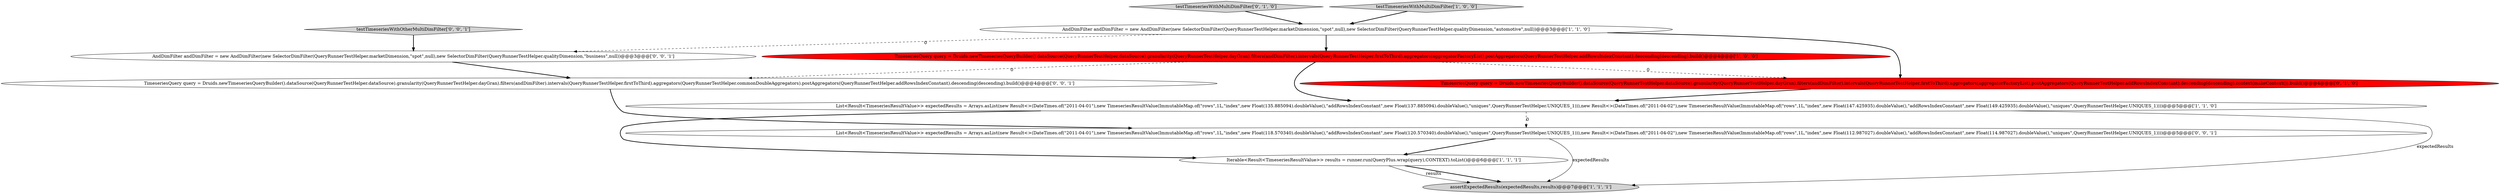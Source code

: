 digraph {
11 [style = filled, label = "AndDimFilter andDimFilter = new AndDimFilter(new SelectorDimFilter(QueryRunnerTestHelper.marketDimension,\"spot\",null),new SelectorDimFilter(QueryRunnerTestHelper.qualityDimension,\"business\",null))@@@3@@@['0', '0', '1']", fillcolor = white, shape = ellipse image = "AAA0AAABBB3BBB"];
9 [style = filled, label = "testTimeseriesWithOtherMultiDimFilter['0', '0', '1']", fillcolor = lightgray, shape = diamond image = "AAA0AAABBB3BBB"];
6 [style = filled, label = "TimeseriesQuery query = Druids.newTimeseriesQueryBuilder().dataSource(QueryRunnerTestHelper.dataSource).granularity(QueryRunnerTestHelper.dayGran).filters(andDimFilter).intervals(QueryRunnerTestHelper.firstToThird).aggregators(aggregatorFactoryList).postAggregators(QueryRunnerTestHelper.addRowsIndexConstant).descending(descending).context(makeContext()).build()@@@4@@@['0', '1', '0']", fillcolor = red, shape = ellipse image = "AAA1AAABBB2BBB"];
8 [style = filled, label = "List<Result<TimeseriesResultValue>> expectedResults = Arrays.asList(new Result<>(DateTimes.of(\"2011-04-01\"),new TimeseriesResultValue(ImmutableMap.of(\"rows\",1L,\"index\",new Float(118.570340).doubleValue(),\"addRowsIndexConstant\",new Float(120.570340).doubleValue(),\"uniques\",QueryRunnerTestHelper.UNIQUES_1))),new Result<>(DateTimes.of(\"2011-04-02\"),new TimeseriesResultValue(ImmutableMap.of(\"rows\",1L,\"index\",new Float(112.987027).doubleValue(),\"addRowsIndexConstant\",new Float(114.987027).doubleValue(),\"uniques\",QueryRunnerTestHelper.UNIQUES_1))))@@@5@@@['0', '0', '1']", fillcolor = white, shape = ellipse image = "AAA0AAABBB3BBB"];
4 [style = filled, label = "AndDimFilter andDimFilter = new AndDimFilter(new SelectorDimFilter(QueryRunnerTestHelper.marketDimension,\"spot\",null),new SelectorDimFilter(QueryRunnerTestHelper.qualityDimension,\"automotive\",null))@@@3@@@['1', '1', '0']", fillcolor = white, shape = ellipse image = "AAA0AAABBB1BBB"];
7 [style = filled, label = "testTimeseriesWithMultiDimFilter['0', '1', '0']", fillcolor = lightgray, shape = diamond image = "AAA0AAABBB2BBB"];
1 [style = filled, label = "testTimeseriesWithMultiDimFilter['1', '0', '0']", fillcolor = lightgray, shape = diamond image = "AAA0AAABBB1BBB"];
10 [style = filled, label = "TimeseriesQuery query = Druids.newTimeseriesQueryBuilder().dataSource(QueryRunnerTestHelper.dataSource).granularity(QueryRunnerTestHelper.dayGran).filters(andDimFilter).intervals(QueryRunnerTestHelper.firstToThird).aggregators(QueryRunnerTestHelper.commonDoubleAggregators).postAggregators(QueryRunnerTestHelper.addRowsIndexConstant).descending(descending).build()@@@4@@@['0', '0', '1']", fillcolor = white, shape = ellipse image = "AAA0AAABBB3BBB"];
3 [style = filled, label = "Iterable<Result<TimeseriesResultValue>> results = runner.run(QueryPlus.wrap(query),CONTEXT).toList()@@@6@@@['1', '1', '1']", fillcolor = white, shape = ellipse image = "AAA0AAABBB1BBB"];
2 [style = filled, label = "TimeseriesQuery query = Druids.newTimeseriesQueryBuilder().dataSource(QueryRunnerTestHelper.dataSource).granularity(QueryRunnerTestHelper.dayGran).filters(andDimFilter).intervals(QueryRunnerTestHelper.firstToThird).aggregators(aggregatorFactoryList).postAggregators(QueryRunnerTestHelper.addRowsIndexConstant).descending(descending).build()@@@4@@@['1', '0', '0']", fillcolor = red, shape = ellipse image = "AAA1AAABBB1BBB"];
5 [style = filled, label = "assertExpectedResults(expectedResults,results)@@@7@@@['1', '1', '1']", fillcolor = lightgray, shape = ellipse image = "AAA0AAABBB1BBB"];
0 [style = filled, label = "List<Result<TimeseriesResultValue>> expectedResults = Arrays.asList(new Result<>(DateTimes.of(\"2011-04-01\"),new TimeseriesResultValue(ImmutableMap.of(\"rows\",1L,\"index\",new Float(135.885094).doubleValue(),\"addRowsIndexConstant\",new Float(137.885094).doubleValue(),\"uniques\",QueryRunnerTestHelper.UNIQUES_1))),new Result<>(DateTimes.of(\"2011-04-02\"),new TimeseriesResultValue(ImmutableMap.of(\"rows\",1L,\"index\",new Float(147.425935).doubleValue(),\"addRowsIndexConstant\",new Float(149.425935).doubleValue(),\"uniques\",QueryRunnerTestHelper.UNIQUES_1))))@@@5@@@['1', '1', '0']", fillcolor = white, shape = ellipse image = "AAA0AAABBB1BBB"];
0->3 [style = bold, label=""];
0->8 [style = dashed, label="0"];
1->4 [style = bold, label=""];
3->5 [style = bold, label=""];
2->0 [style = bold, label=""];
6->0 [style = bold, label=""];
0->5 [style = solid, label="expectedResults"];
4->2 [style = bold, label=""];
7->4 [style = bold, label=""];
9->11 [style = bold, label=""];
10->8 [style = bold, label=""];
4->11 [style = dashed, label="0"];
4->6 [style = bold, label=""];
11->10 [style = bold, label=""];
3->5 [style = solid, label="results"];
2->10 [style = dashed, label="0"];
8->5 [style = solid, label="expectedResults"];
8->3 [style = bold, label=""];
2->6 [style = dashed, label="0"];
}
